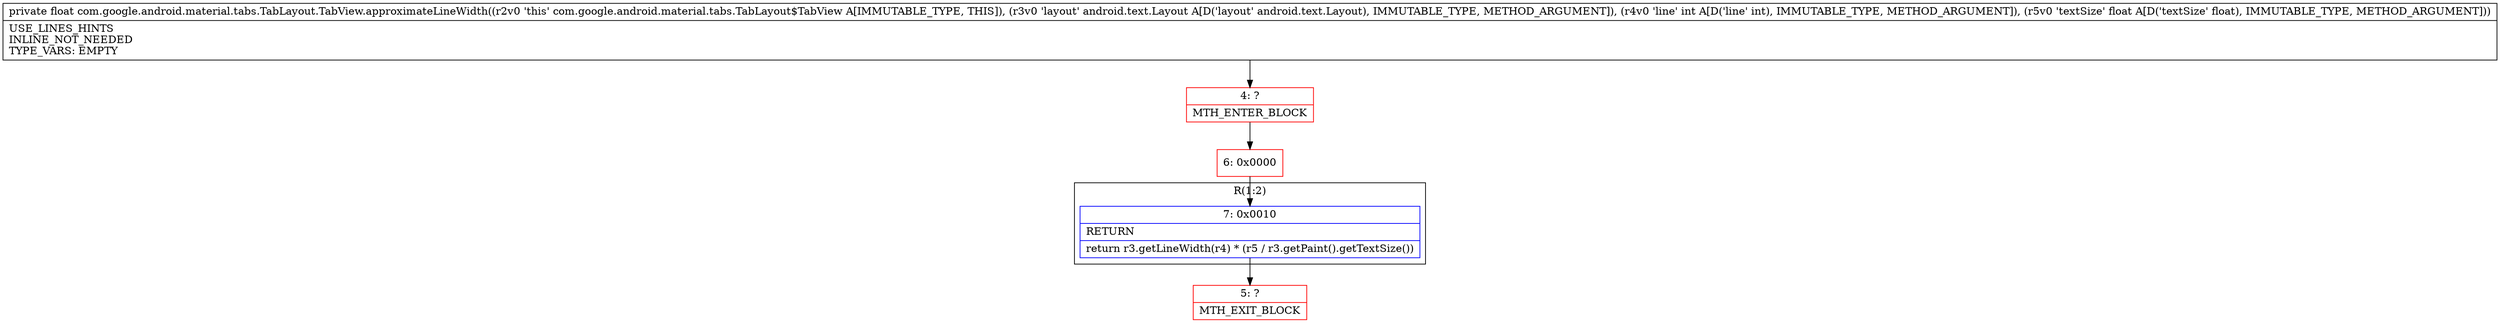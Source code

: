 digraph "CFG forcom.google.android.material.tabs.TabLayout.TabView.approximateLineWidth(Landroid\/text\/Layout;IF)F" {
subgraph cluster_Region_1337627355 {
label = "R(1:2)";
node [shape=record,color=blue];
Node_7 [shape=record,label="{7\:\ 0x0010|RETURN\l|return r3.getLineWidth(r4) * (r5 \/ r3.getPaint().getTextSize())\l}"];
}
Node_4 [shape=record,color=red,label="{4\:\ ?|MTH_ENTER_BLOCK\l}"];
Node_6 [shape=record,color=red,label="{6\:\ 0x0000}"];
Node_5 [shape=record,color=red,label="{5\:\ ?|MTH_EXIT_BLOCK\l}"];
MethodNode[shape=record,label="{private float com.google.android.material.tabs.TabLayout.TabView.approximateLineWidth((r2v0 'this' com.google.android.material.tabs.TabLayout$TabView A[IMMUTABLE_TYPE, THIS]), (r3v0 'layout' android.text.Layout A[D('layout' android.text.Layout), IMMUTABLE_TYPE, METHOD_ARGUMENT]), (r4v0 'line' int A[D('line' int), IMMUTABLE_TYPE, METHOD_ARGUMENT]), (r5v0 'textSize' float A[D('textSize' float), IMMUTABLE_TYPE, METHOD_ARGUMENT]))  | USE_LINES_HINTS\lINLINE_NOT_NEEDED\lTYPE_VARS: EMPTY\l}"];
MethodNode -> Node_4;Node_7 -> Node_5;
Node_4 -> Node_6;
Node_6 -> Node_7;
}

